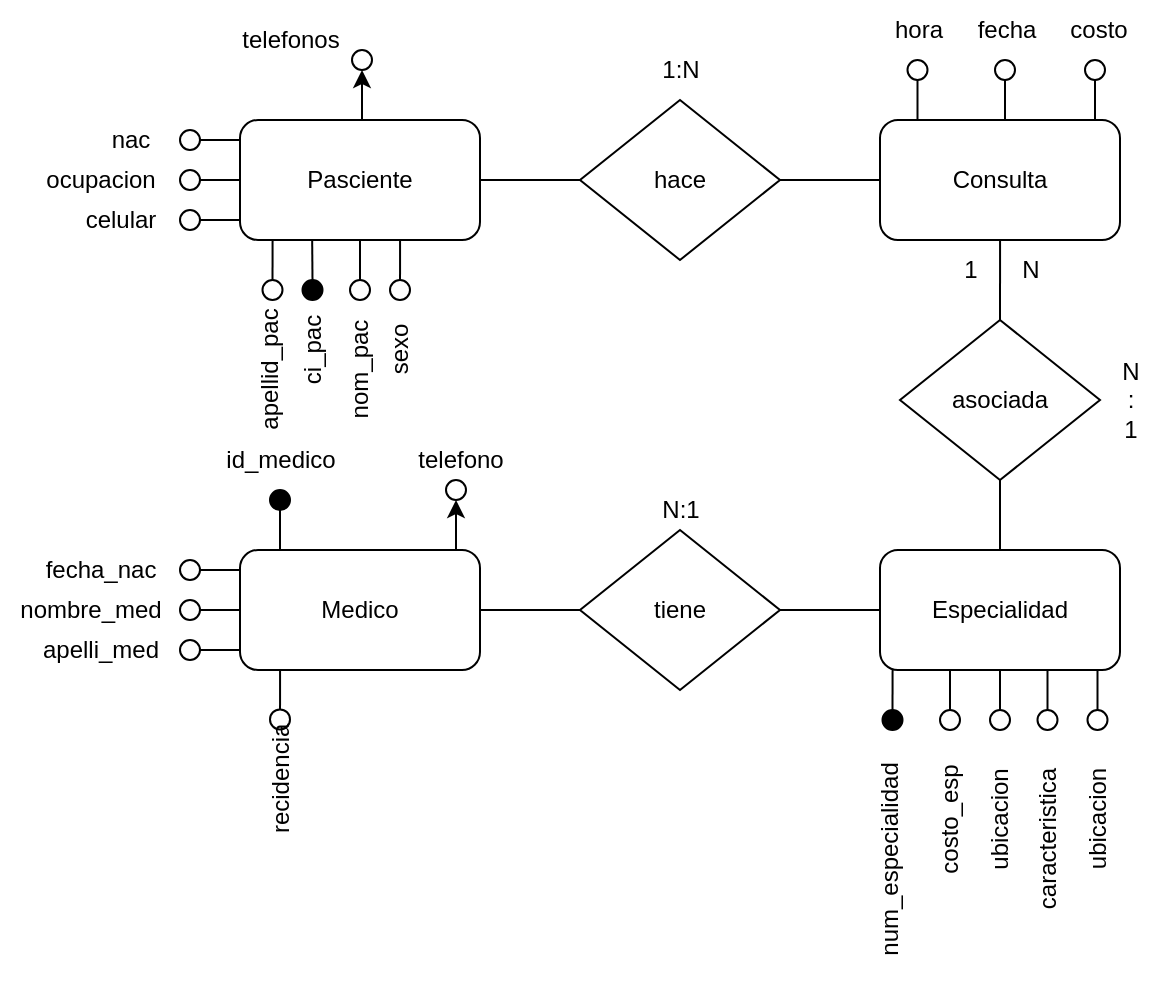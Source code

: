 <mxfile version="21.8.2" type="github">
  <diagram name="Página-1" id="Kss8Y6qTOmSQIYoSBznI">
    <mxGraphModel dx="1098" dy="696" grid="1" gridSize="10" guides="1" tooltips="1" connect="1" arrows="1" fold="1" page="1" pageScale="1" pageWidth="827" pageHeight="1169" math="0" shadow="0">
      <root>
        <mxCell id="0" />
        <mxCell id="1" parent="0" />
        <mxCell id="6Rvpr4Aw8WOLAFPru28n-1" value="hace" style="rhombus;whiteSpace=wrap;html=1;" vertex="1" parent="1">
          <mxGeometry x="330" y="90" width="100" height="80" as="geometry" />
        </mxCell>
        <mxCell id="6Rvpr4Aw8WOLAFPru28n-2" style="edgeStyle=none;rounded=0;orthogonalLoop=1;jettySize=auto;html=1;exitX=1;exitY=0.5;exitDx=0;exitDy=0;entryX=0;entryY=0.5;entryDx=0;entryDy=0;endArrow=none;endFill=0;" edge="1" parent="1" source="6Rvpr4Aw8WOLAFPru28n-4" target="6Rvpr4Aw8WOLAFPru28n-1">
          <mxGeometry relative="1" as="geometry" />
        </mxCell>
        <mxCell id="6Rvpr4Aw8WOLAFPru28n-3" style="edgeStyle=orthogonalEdgeStyle;rounded=0;orthogonalLoop=1;jettySize=auto;html=1;exitX=0.5;exitY=0;exitDx=0;exitDy=0;entryX=0.5;entryY=0;entryDx=0;entryDy=0;" edge="1" parent="1" source="6Rvpr4Aw8WOLAFPru28n-4" target="6Rvpr4Aw8WOLAFPru28n-91">
          <mxGeometry relative="1" as="geometry">
            <mxPoint x="245" y="55" as="targetPoint" />
          </mxGeometry>
        </mxCell>
        <mxCell id="6Rvpr4Aw8WOLAFPru28n-4" value="Pasciente" style="rounded=1;whiteSpace=wrap;html=1;" vertex="1" parent="1">
          <mxGeometry x="160" y="100" width="120" height="60" as="geometry" />
        </mxCell>
        <mxCell id="6Rvpr4Aw8WOLAFPru28n-5" style="edgeStyle=none;rounded=0;orthogonalLoop=1;jettySize=auto;html=1;exitX=0;exitY=0.5;exitDx=0;exitDy=0;entryX=1;entryY=0.5;entryDx=0;entryDy=0;endArrow=none;endFill=0;" edge="1" parent="1" source="6Rvpr4Aw8WOLAFPru28n-6" target="6Rvpr4Aw8WOLAFPru28n-1">
          <mxGeometry relative="1" as="geometry" />
        </mxCell>
        <mxCell id="6Rvpr4Aw8WOLAFPru28n-6" value="Consulta" style="rounded=1;whiteSpace=wrap;html=1;" vertex="1" parent="1">
          <mxGeometry x="480" y="100" width="120" height="60" as="geometry" />
        </mxCell>
        <mxCell id="6Rvpr4Aw8WOLAFPru28n-7" value="1:N" style="text;html=1;align=center;verticalAlign=middle;resizable=0;points=[];autosize=1;strokeColor=none;fillColor=none;" vertex="1" parent="1">
          <mxGeometry x="360" y="60.0" width="40" height="30" as="geometry" />
        </mxCell>
        <mxCell id="6Rvpr4Aw8WOLAFPru28n-12" style="edgeStyle=orthogonalEdgeStyle;rounded=0;orthogonalLoop=1;jettySize=auto;html=1;entryX=0.5;entryY=0;entryDx=0;entryDy=0;endArrow=none;endFill=0;" edge="1" parent="1" source="6Rvpr4Aw8WOLAFPru28n-13" target="6Rvpr4Aw8WOLAFPru28n-15">
          <mxGeometry relative="1" as="geometry" />
        </mxCell>
        <mxCell id="6Rvpr4Aw8WOLAFPru28n-13" value="asociada" style="rhombus;whiteSpace=wrap;html=1;" vertex="1" parent="1">
          <mxGeometry x="490" y="200.0" width="100" height="80" as="geometry" />
        </mxCell>
        <mxCell id="6Rvpr4Aw8WOLAFPru28n-14" style="edgeStyle=orthogonalEdgeStyle;rounded=0;orthogonalLoop=1;jettySize=auto;html=1;entryX=0.5;entryY=0;entryDx=0;entryDy=0;endArrow=none;endFill=0;" edge="1" parent="1" target="6Rvpr4Aw8WOLAFPru28n-13">
          <mxGeometry relative="1" as="geometry">
            <mxPoint x="540.04" y="160.48" as="sourcePoint" />
          </mxGeometry>
        </mxCell>
        <mxCell id="6Rvpr4Aw8WOLAFPru28n-15" value="Especialidad" style="rounded=1;whiteSpace=wrap;html=1;" vertex="1" parent="1">
          <mxGeometry x="480" y="315.0" width="120" height="60" as="geometry" />
        </mxCell>
        <mxCell id="6Rvpr4Aw8WOLAFPru28n-16" value="&lt;div&gt;N&lt;br&gt;&lt;/div&gt;&lt;div&gt;:&lt;/div&gt;&lt;div&gt;1&lt;br&gt;&lt;/div&gt;" style="text;html=1;align=center;verticalAlign=middle;resizable=0;points=[];autosize=1;strokeColor=none;fillColor=none;" vertex="1" parent="1">
          <mxGeometry x="590" y="210.0" width="30" height="60" as="geometry" />
        </mxCell>
        <mxCell id="6Rvpr4Aw8WOLAFPru28n-17" value="N" style="text;html=1;align=center;verticalAlign=middle;resizable=0;points=[];autosize=1;strokeColor=none;fillColor=none;" vertex="1" parent="1">
          <mxGeometry x="540" y="160.0" width="30" height="30" as="geometry" />
        </mxCell>
        <mxCell id="6Rvpr4Aw8WOLAFPru28n-18" value="1" style="text;html=1;align=center;verticalAlign=middle;resizable=0;points=[];autosize=1;strokeColor=none;fillColor=none;" vertex="1" parent="1">
          <mxGeometry x="510" y="160.0" width="30" height="30" as="geometry" />
        </mxCell>
        <mxCell id="6Rvpr4Aw8WOLAFPru28n-21" value="tiene" style="rhombus;whiteSpace=wrap;html=1;" vertex="1" parent="1">
          <mxGeometry x="330" y="305" width="100" height="80" as="geometry" />
        </mxCell>
        <mxCell id="6Rvpr4Aw8WOLAFPru28n-22" style="edgeStyle=none;rounded=0;orthogonalLoop=1;jettySize=auto;html=1;endArrow=none;endFill=0;entryX=0;entryY=0.5;entryDx=0;entryDy=0;" edge="1" parent="1" source="6Rvpr4Aw8WOLAFPru28n-29" target="6Rvpr4Aw8WOLAFPru28n-21">
          <mxGeometry relative="1" as="geometry">
            <mxPoint x="195" y="350" as="sourcePoint" />
            <mxPoint x="240" y="350" as="targetPoint" />
          </mxGeometry>
        </mxCell>
        <mxCell id="6Rvpr4Aw8WOLAFPru28n-23" style="edgeStyle=none;rounded=0;orthogonalLoop=1;jettySize=auto;html=1;entryX=1;entryY=0.5;entryDx=0;entryDy=0;endArrow=none;endFill=0;" edge="1" parent="1" target="6Rvpr4Aw8WOLAFPru28n-21" source="6Rvpr4Aw8WOLAFPru28n-15">
          <mxGeometry relative="1" as="geometry">
            <mxPoint x="480" y="350" as="sourcePoint" />
          </mxGeometry>
        </mxCell>
        <mxCell id="6Rvpr4Aw8WOLAFPru28n-24" value="N:1" style="text;html=1;align=center;verticalAlign=middle;resizable=0;points=[];autosize=1;strokeColor=none;fillColor=none;" vertex="1" parent="1">
          <mxGeometry x="360" y="280" width="40" height="30" as="geometry" />
        </mxCell>
        <mxCell id="6Rvpr4Aw8WOLAFPru28n-29" value="Medico" style="rounded=1;whiteSpace=wrap;html=1;" vertex="1" parent="1">
          <mxGeometry x="160" y="315.0" width="120" height="60" as="geometry" />
        </mxCell>
        <mxCell id="6Rvpr4Aw8WOLAFPru28n-33" style="rounded=0;orthogonalLoop=1;jettySize=auto;html=1;entryX=0.457;entryY=1.007;entryDx=0;entryDy=0;entryPerimeter=0;endArrow=none;endFill=0;" edge="1" parent="1" source="6Rvpr4Aw8WOLAFPru28n-34">
          <mxGeometry relative="1" as="geometry">
            <mxPoint x="196.09" y="160.42" as="targetPoint" />
          </mxGeometry>
        </mxCell>
        <mxCell id="6Rvpr4Aw8WOLAFPru28n-34" value="" style="ellipse;whiteSpace=wrap;html=1;aspect=fixed;fillColor=#000;" vertex="1" parent="1">
          <mxGeometry x="191.25" y="180" width="10" height="10" as="geometry" />
        </mxCell>
        <mxCell id="6Rvpr4Aw8WOLAFPru28n-35" value="ci_pac" style="text;html=1;align=center;verticalAlign=middle;resizable=0;points=[];autosize=1;strokeColor=none;fillColor=none;rotation=-90;" vertex="1" parent="1">
          <mxGeometry x="166.25" y="200" width="60" height="30" as="geometry" />
        </mxCell>
        <mxCell id="6Rvpr4Aw8WOLAFPru28n-36" value="" style="ellipse;whiteSpace=wrap;html=1;aspect=fixed;" vertex="1" parent="1">
          <mxGeometry x="130" y="105" width="10" height="10" as="geometry" />
        </mxCell>
        <mxCell id="6Rvpr4Aw8WOLAFPru28n-37" style="edgeStyle=orthogonalEdgeStyle;rounded=0;orthogonalLoop=1;jettySize=auto;html=1;entryX=-0.008;entryY=0.419;entryDx=0;entryDy=0;entryPerimeter=0;endArrow=none;endFill=0;" edge="1" parent="1" source="6Rvpr4Aw8WOLAFPru28n-38">
          <mxGeometry relative="1" as="geometry">
            <mxPoint x="159" y="130" as="targetPoint" />
          </mxGeometry>
        </mxCell>
        <mxCell id="6Rvpr4Aw8WOLAFPru28n-38" value="" style="ellipse;whiteSpace=wrap;html=1;aspect=fixed;" vertex="1" parent="1">
          <mxGeometry x="130" y="125" width="10" height="10" as="geometry" />
        </mxCell>
        <mxCell id="6Rvpr4Aw8WOLAFPru28n-39" style="edgeStyle=orthogonalEdgeStyle;rounded=0;orthogonalLoop=1;jettySize=auto;html=1;entryX=0;entryY=0.75;entryDx=0;entryDy=0;endArrow=none;endFill=0;" edge="1" parent="1" source="6Rvpr4Aw8WOLAFPru28n-40">
          <mxGeometry relative="1" as="geometry">
            <mxPoint x="160" y="150" as="targetPoint" />
          </mxGeometry>
        </mxCell>
        <mxCell id="6Rvpr4Aw8WOLAFPru28n-40" value="" style="ellipse;whiteSpace=wrap;html=1;aspect=fixed;" vertex="1" parent="1">
          <mxGeometry x="130" y="145" width="10" height="10" as="geometry" />
        </mxCell>
        <mxCell id="6Rvpr4Aw8WOLAFPru28n-41" value="nac" style="text;html=1;align=center;verticalAlign=middle;resizable=0;points=[];autosize=1;strokeColor=none;fillColor=none;" vertex="1" parent="1">
          <mxGeometry x="85" y="95" width="40" height="30" as="geometry" />
        </mxCell>
        <mxCell id="6Rvpr4Aw8WOLAFPru28n-42" value="ocupacion" style="text;html=1;align=center;verticalAlign=middle;resizable=0;points=[];autosize=1;strokeColor=none;fillColor=none;" vertex="1" parent="1">
          <mxGeometry x="50" y="115" width="80" height="30" as="geometry" />
        </mxCell>
        <mxCell id="6Rvpr4Aw8WOLAFPru28n-43" value="celular" style="text;html=1;align=center;verticalAlign=middle;resizable=0;points=[];autosize=1;strokeColor=none;fillColor=none;" vertex="1" parent="1">
          <mxGeometry x="70" y="135" width="60" height="30" as="geometry" />
        </mxCell>
        <mxCell id="6Rvpr4Aw8WOLAFPru28n-44" style="edgeStyle=orthogonalEdgeStyle;rounded=0;orthogonalLoop=1;jettySize=auto;html=1;exitX=0;exitY=0.5;exitDx=0;exitDy=0;entryX=1;entryY=0.085;entryDx=0;entryDy=0;entryPerimeter=0;endArrow=none;endFill=0;" edge="1" parent="1">
          <mxGeometry relative="1" as="geometry">
            <mxPoint x="160" y="110" as="sourcePoint" />
            <mxPoint x="140" y="110" as="targetPoint" />
          </mxGeometry>
        </mxCell>
        <mxCell id="6Rvpr4Aw8WOLAFPru28n-45" style="edgeStyle=orthogonalEdgeStyle;rounded=0;orthogonalLoop=1;jettySize=auto;html=1;entryX=0.125;entryY=1;entryDx=0;entryDy=0;entryPerimeter=0;endArrow=none;endFill=0;" edge="1" parent="1" source="6Rvpr4Aw8WOLAFPru28n-46">
          <mxGeometry relative="1" as="geometry">
            <mxPoint x="176.25" y="160" as="targetPoint" />
          </mxGeometry>
        </mxCell>
        <mxCell id="6Rvpr4Aw8WOLAFPru28n-46" value="" style="ellipse;whiteSpace=wrap;html=1;aspect=fixed;" vertex="1" parent="1">
          <mxGeometry x="171.25" y="180" width="10" height="10" as="geometry" />
        </mxCell>
        <mxCell id="6Rvpr4Aw8WOLAFPru28n-47" value="apellid_pac" style="text;html=1;align=center;verticalAlign=middle;resizable=0;points=[];autosize=1;strokeColor=none;fillColor=none;rotation=-90;" vertex="1" parent="1">
          <mxGeometry x="135" y="210" width="80" height="30" as="geometry" />
        </mxCell>
        <mxCell id="6Rvpr4Aw8WOLAFPru28n-49" style="rounded=0;orthogonalLoop=1;jettySize=auto;html=1;exitX=0.5;exitY=1;exitDx=0;exitDy=0;entryX=0.792;entryY=1.005;entryDx=0;entryDy=0;endArrow=none;endFill=0;entryPerimeter=0;" edge="1" parent="1" source="6Rvpr4Aw8WOLAFPru28n-50">
          <mxGeometry relative="1" as="geometry">
            <mxPoint x="240.04" y="160.3" as="targetPoint" />
          </mxGeometry>
        </mxCell>
        <mxCell id="6Rvpr4Aw8WOLAFPru28n-50" value="" style="ellipse;whiteSpace=wrap;html=1;aspect=fixed;" vertex="1" parent="1">
          <mxGeometry x="235" y="180" width="10" height="10" as="geometry" />
        </mxCell>
        <mxCell id="6Rvpr4Aw8WOLAFPru28n-51" value="&lt;div&gt;sexo&lt;/div&gt;" style="text;html=1;align=center;verticalAlign=middle;resizable=0;points=[];autosize=1;strokeColor=none;fillColor=none;rotation=-90;" vertex="1" parent="1">
          <mxGeometry x="215" y="200" width="50" height="30" as="geometry" />
        </mxCell>
        <mxCell id="6Rvpr4Aw8WOLAFPru28n-52" style="edgeStyle=orthogonalEdgeStyle;rounded=0;orthogonalLoop=1;jettySize=auto;html=1;exitX=0.5;exitY=1;exitDx=0;exitDy=0;entryX=0.5;entryY=0;entryDx=0;entryDy=0;endArrow=none;endFill=0;" edge="1" parent="1" source="6Rvpr4Aw8WOLAFPru28n-53">
          <mxGeometry relative="1" as="geometry">
            <mxPoint x="542.5" y="100" as="targetPoint" />
          </mxGeometry>
        </mxCell>
        <mxCell id="6Rvpr4Aw8WOLAFPru28n-53" value="" style="ellipse;whiteSpace=wrap;html=1;aspect=fixed;" vertex="1" parent="1">
          <mxGeometry x="537.5" y="70" width="10" height="10" as="geometry" />
        </mxCell>
        <mxCell id="6Rvpr4Aw8WOLAFPru28n-54" value="fecha" style="text;html=1;align=center;verticalAlign=middle;resizable=0;points=[];autosize=1;strokeColor=none;fillColor=none;" vertex="1" parent="1">
          <mxGeometry x="517.5" y="40" width="50" height="30" as="geometry" />
        </mxCell>
        <mxCell id="6Rvpr4Aw8WOLAFPru28n-55" style="edgeStyle=orthogonalEdgeStyle;rounded=0;orthogonalLoop=1;jettySize=auto;html=1;exitX=0.5;exitY=1;exitDx=0;exitDy=0;entryX=0.874;entryY=0;entryDx=0;entryDy=0;entryPerimeter=0;endArrow=none;endFill=0;" edge="1" parent="1" source="6Rvpr4Aw8WOLAFPru28n-56">
          <mxGeometry relative="1" as="geometry">
            <mxPoint x="587.5" y="100" as="targetPoint" />
          </mxGeometry>
        </mxCell>
        <mxCell id="6Rvpr4Aw8WOLAFPru28n-56" value="" style="ellipse;whiteSpace=wrap;html=1;aspect=fixed;" vertex="1" parent="1">
          <mxGeometry x="582.5" y="70" width="10" height="10" as="geometry" />
        </mxCell>
        <mxCell id="6Rvpr4Aw8WOLAFPru28n-57" value="costo" style="text;html=1;align=center;verticalAlign=middle;resizable=0;points=[];autosize=1;strokeColor=none;fillColor=none;" vertex="1" parent="1">
          <mxGeometry x="563.75" y="40" width="50" height="30" as="geometry" />
        </mxCell>
        <mxCell id="6Rvpr4Aw8WOLAFPru28n-58" style="rounded=0;orthogonalLoop=1;jettySize=auto;html=1;entryX=0.457;entryY=1.007;entryDx=0;entryDy=0;entryPerimeter=0;endArrow=none;endFill=0;" edge="1" parent="1" source="6Rvpr4Aw8WOLAFPru28n-59">
          <mxGeometry relative="1" as="geometry">
            <mxPoint x="563.75" y="375" as="targetPoint" />
          </mxGeometry>
        </mxCell>
        <mxCell id="6Rvpr4Aw8WOLAFPru28n-59" value="" style="ellipse;whiteSpace=wrap;html=1;aspect=fixed;fillColor=#FFFFFF;" vertex="1" parent="1">
          <mxGeometry x="558.75" y="395" width="10" height="10" as="geometry" />
        </mxCell>
        <mxCell id="6Rvpr4Aw8WOLAFPru28n-60" value="caracteristica" style="text;html=1;align=center;verticalAlign=middle;resizable=0;points=[];autosize=1;strokeColor=none;fillColor=none;rotation=-90;" vertex="1" parent="1">
          <mxGeometry x="518.75" y="445" width="90" height="30" as="geometry" />
        </mxCell>
        <mxCell id="6Rvpr4Aw8WOLAFPru28n-61" style="edgeStyle=orthogonalEdgeStyle;rounded=0;orthogonalLoop=1;jettySize=auto;html=1;entryX=0.125;entryY=1;entryDx=0;entryDy=0;entryPerimeter=0;endArrow=none;endFill=0;" edge="1" parent="1" source="6Rvpr4Aw8WOLAFPru28n-62">
          <mxGeometry relative="1" as="geometry">
            <mxPoint x="540" y="375" as="targetPoint" />
          </mxGeometry>
        </mxCell>
        <mxCell id="6Rvpr4Aw8WOLAFPru28n-62" value="" style="ellipse;whiteSpace=wrap;html=1;aspect=fixed;" vertex="1" parent="1">
          <mxGeometry x="535" y="395" width="10" height="10" as="geometry" />
        </mxCell>
        <mxCell id="6Rvpr4Aw8WOLAFPru28n-63" value="ubicacion" style="text;html=1;align=center;verticalAlign=middle;resizable=0;points=[];autosize=1;strokeColor=none;fillColor=none;rotation=-90;" vertex="1" parent="1">
          <mxGeometry x="505" y="435" width="70" height="30" as="geometry" />
        </mxCell>
        <mxCell id="6Rvpr4Aw8WOLAFPru28n-64" style="rounded=0;orthogonalLoop=1;jettySize=auto;html=1;exitX=0.5;exitY=1;exitDx=0;exitDy=0;entryX=0.792;entryY=1.005;entryDx=0;entryDy=0;endArrow=none;endFill=0;entryPerimeter=0;" edge="1" parent="1" source="6Rvpr4Aw8WOLAFPru28n-65">
          <mxGeometry relative="1" as="geometry">
            <mxPoint x="588.75" y="375" as="targetPoint" />
          </mxGeometry>
        </mxCell>
        <mxCell id="6Rvpr4Aw8WOLAFPru28n-65" value="" style="ellipse;whiteSpace=wrap;html=1;aspect=fixed;" vertex="1" parent="1">
          <mxGeometry x="583.75" y="395" width="10" height="10" as="geometry" />
        </mxCell>
        <mxCell id="6Rvpr4Aw8WOLAFPru28n-66" value="ubicacion" style="text;html=1;align=center;verticalAlign=middle;resizable=0;points=[];autosize=1;strokeColor=none;fillColor=none;rotation=-90;" vertex="1" parent="1">
          <mxGeometry x="553.75" y="435" width="70" height="30" as="geometry" />
        </mxCell>
        <mxCell id="6Rvpr4Aw8WOLAFPru28n-67" style="edgeStyle=orthogonalEdgeStyle;rounded=0;orthogonalLoop=1;jettySize=auto;html=1;entryX=0.125;entryY=1;entryDx=0;entryDy=0;entryPerimeter=0;endArrow=none;endFill=0;" edge="1" parent="1" source="6Rvpr4Aw8WOLAFPru28n-68">
          <mxGeometry relative="1" as="geometry">
            <mxPoint x="515" y="375" as="targetPoint" />
          </mxGeometry>
        </mxCell>
        <mxCell id="6Rvpr4Aw8WOLAFPru28n-68" value="" style="ellipse;whiteSpace=wrap;html=1;aspect=fixed;" vertex="1" parent="1">
          <mxGeometry x="510" y="395" width="10" height="10" as="geometry" />
        </mxCell>
        <mxCell id="6Rvpr4Aw8WOLAFPru28n-69" value="costo_esp" style="text;html=1;align=center;verticalAlign=middle;resizable=0;points=[];autosize=1;strokeColor=none;fillColor=none;rotation=-90;" vertex="1" parent="1">
          <mxGeometry x="475" y="435" width="80" height="30" as="geometry" />
        </mxCell>
        <mxCell id="6Rvpr4Aw8WOLAFPru28n-70" style="edgeStyle=orthogonalEdgeStyle;rounded=0;orthogonalLoop=1;jettySize=auto;html=1;entryX=0.125;entryY=1;entryDx=0;entryDy=0;entryPerimeter=0;endArrow=none;endFill=0;" edge="1" parent="1" source="6Rvpr4Aw8WOLAFPru28n-71">
          <mxGeometry relative="1" as="geometry">
            <mxPoint x="486.25" y="375" as="targetPoint" />
          </mxGeometry>
        </mxCell>
        <mxCell id="6Rvpr4Aw8WOLAFPru28n-71" value="" style="ellipse;whiteSpace=wrap;html=1;aspect=fixed;fillColor=#000000;" vertex="1" parent="1">
          <mxGeometry x="481.25" y="395" width="10" height="10" as="geometry" />
        </mxCell>
        <mxCell id="6Rvpr4Aw8WOLAFPru28n-72" value="&lt;div&gt;num_especialidad&lt;/div&gt;" style="text;html=1;align=center;verticalAlign=middle;resizable=0;points=[];autosize=1;strokeColor=none;fillColor=none;rotation=-90;" vertex="1" parent="1">
          <mxGeometry x="425" y="455" width="120" height="30" as="geometry" />
        </mxCell>
        <mxCell id="6Rvpr4Aw8WOLAFPru28n-73" style="rounded=0;orthogonalLoop=1;jettySize=auto;html=1;exitX=0.5;exitY=1;exitDx=0;exitDy=0;entryX=0.792;entryY=1.005;entryDx=0;entryDy=0;endArrow=none;endFill=0;entryPerimeter=0;" edge="1" parent="1" source="6Rvpr4Aw8WOLAFPru28n-74">
          <mxGeometry relative="1" as="geometry">
            <mxPoint x="220" y="160" as="targetPoint" />
          </mxGeometry>
        </mxCell>
        <mxCell id="6Rvpr4Aw8WOLAFPru28n-74" value="" style="ellipse;whiteSpace=wrap;html=1;aspect=fixed;" vertex="1" parent="1">
          <mxGeometry x="215" y="180" width="10" height="10" as="geometry" />
        </mxCell>
        <mxCell id="6Rvpr4Aw8WOLAFPru28n-75" value="nom_pac" style="text;html=1;align=center;verticalAlign=middle;resizable=0;points=[];autosize=1;strokeColor=none;fillColor=none;rotation=-90;" vertex="1" parent="1">
          <mxGeometry x="185" y="210" width="70" height="30" as="geometry" />
        </mxCell>
        <mxCell id="6Rvpr4Aw8WOLAFPru28n-76" style="edgeStyle=orthogonalEdgeStyle;rounded=0;orthogonalLoop=1;jettySize=auto;html=1;exitX=0.5;exitY=1;exitDx=0;exitDy=0;entryX=0.5;entryY=0;entryDx=0;entryDy=0;endArrow=none;endFill=0;" edge="1" parent="1" source="6Rvpr4Aw8WOLAFPru28n-77">
          <mxGeometry relative="1" as="geometry">
            <mxPoint x="498.75" y="100" as="targetPoint" />
          </mxGeometry>
        </mxCell>
        <mxCell id="6Rvpr4Aw8WOLAFPru28n-77" value="" style="ellipse;whiteSpace=wrap;html=1;aspect=fixed;" vertex="1" parent="1">
          <mxGeometry x="493.75" y="70" width="10" height="10" as="geometry" />
        </mxCell>
        <mxCell id="6Rvpr4Aw8WOLAFPru28n-78" value="hora" style="text;html=1;align=center;verticalAlign=middle;resizable=0;points=[];autosize=1;strokeColor=none;fillColor=none;" vertex="1" parent="1">
          <mxGeometry x="473.75" y="40" width="50" height="30" as="geometry" />
        </mxCell>
        <mxCell id="6Rvpr4Aw8WOLAFPru28n-79" value="" style="ellipse;whiteSpace=wrap;html=1;aspect=fixed;" vertex="1" parent="1">
          <mxGeometry x="130" y="320" width="10" height="10" as="geometry" />
        </mxCell>
        <mxCell id="6Rvpr4Aw8WOLAFPru28n-80" style="edgeStyle=orthogonalEdgeStyle;rounded=0;orthogonalLoop=1;jettySize=auto;html=1;entryX=-0.008;entryY=0.419;entryDx=0;entryDy=0;entryPerimeter=0;endArrow=none;endFill=0;" edge="1" parent="1" source="6Rvpr4Aw8WOLAFPru28n-81">
          <mxGeometry relative="1" as="geometry">
            <mxPoint x="159" y="345" as="targetPoint" />
          </mxGeometry>
        </mxCell>
        <mxCell id="6Rvpr4Aw8WOLAFPru28n-81" value="" style="ellipse;whiteSpace=wrap;html=1;aspect=fixed;" vertex="1" parent="1">
          <mxGeometry x="130" y="340" width="10" height="10" as="geometry" />
        </mxCell>
        <mxCell id="6Rvpr4Aw8WOLAFPru28n-82" style="edgeStyle=orthogonalEdgeStyle;rounded=0;orthogonalLoop=1;jettySize=auto;html=1;entryX=0;entryY=0.75;entryDx=0;entryDy=0;endArrow=none;endFill=0;" edge="1" parent="1" source="6Rvpr4Aw8WOLAFPru28n-83">
          <mxGeometry relative="1" as="geometry">
            <mxPoint x="160" y="365" as="targetPoint" />
          </mxGeometry>
        </mxCell>
        <mxCell id="6Rvpr4Aw8WOLAFPru28n-83" value="" style="ellipse;whiteSpace=wrap;html=1;aspect=fixed;" vertex="1" parent="1">
          <mxGeometry x="130" y="360" width="10" height="10" as="geometry" />
        </mxCell>
        <mxCell id="6Rvpr4Aw8WOLAFPru28n-84" value="fecha_nac" style="text;html=1;align=center;verticalAlign=middle;resizable=0;points=[];autosize=1;strokeColor=none;fillColor=none;" vertex="1" parent="1">
          <mxGeometry x="50" y="310" width="80" height="30" as="geometry" />
        </mxCell>
        <mxCell id="6Rvpr4Aw8WOLAFPru28n-85" value="nombre_med" style="text;html=1;align=center;verticalAlign=middle;resizable=0;points=[];autosize=1;strokeColor=none;fillColor=none;" vertex="1" parent="1">
          <mxGeometry x="40" y="330" width="90" height="30" as="geometry" />
        </mxCell>
        <mxCell id="6Rvpr4Aw8WOLAFPru28n-86" value="apelli_med" style="text;html=1;align=center;verticalAlign=middle;resizable=0;points=[];autosize=1;strokeColor=none;fillColor=none;" vertex="1" parent="1">
          <mxGeometry x="50" y="350" width="80" height="30" as="geometry" />
        </mxCell>
        <mxCell id="6Rvpr4Aw8WOLAFPru28n-87" style="edgeStyle=orthogonalEdgeStyle;rounded=0;orthogonalLoop=1;jettySize=auto;html=1;exitX=0;exitY=0.5;exitDx=0;exitDy=0;entryX=1;entryY=0.085;entryDx=0;entryDy=0;entryPerimeter=0;endArrow=none;endFill=0;" edge="1" parent="1">
          <mxGeometry relative="1" as="geometry">
            <mxPoint x="160" y="325" as="sourcePoint" />
            <mxPoint x="140" y="325" as="targetPoint" />
          </mxGeometry>
        </mxCell>
        <mxCell id="6Rvpr4Aw8WOLAFPru28n-88" style="edgeStyle=orthogonalEdgeStyle;rounded=0;orthogonalLoop=1;jettySize=auto;html=1;exitX=0.5;exitY=1;exitDx=0;exitDy=0;entryX=0.5;entryY=0;entryDx=0;entryDy=0;endArrow=none;endFill=0;" edge="1" parent="1" source="6Rvpr4Aw8WOLAFPru28n-89">
          <mxGeometry relative="1" as="geometry">
            <mxPoint x="180" y="315" as="targetPoint" />
          </mxGeometry>
        </mxCell>
        <mxCell id="6Rvpr4Aw8WOLAFPru28n-89" value="" style="ellipse;whiteSpace=wrap;html=1;aspect=fixed;fillColor=#000000;" vertex="1" parent="1">
          <mxGeometry x="175" y="285" width="10" height="10" as="geometry" />
        </mxCell>
        <mxCell id="6Rvpr4Aw8WOLAFPru28n-90" value="id_medico" style="text;html=1;align=center;verticalAlign=middle;resizable=0;points=[];autosize=1;strokeColor=none;fillColor=none;" vertex="1" parent="1">
          <mxGeometry x="140" y="255" width="80" height="30" as="geometry" />
        </mxCell>
        <mxCell id="6Rvpr4Aw8WOLAFPru28n-91" value="" style="ellipse;whiteSpace=wrap;html=1;aspect=fixed;direction=west;" vertex="1" parent="1">
          <mxGeometry x="216" y="65.0" width="10" height="10" as="geometry" />
        </mxCell>
        <mxCell id="6Rvpr4Aw8WOLAFPru28n-97" value="telefonos" style="text;html=1;align=center;verticalAlign=middle;resizable=0;points=[];autosize=1;strokeColor=none;fillColor=none;" vertex="1" parent="1">
          <mxGeometry x="150" y="45.0" width="70" height="30" as="geometry" />
        </mxCell>
        <mxCell id="6Rvpr4Aw8WOLAFPru28n-99" style="edgeStyle=orthogonalEdgeStyle;rounded=0;orthogonalLoop=1;jettySize=auto;html=1;exitX=0.5;exitY=0;exitDx=0;exitDy=0;entryX=0.5;entryY=0;entryDx=0;entryDy=0;" edge="1" parent="1" target="6Rvpr4Aw8WOLAFPru28n-100">
          <mxGeometry relative="1" as="geometry">
            <mxPoint x="292" y="270" as="targetPoint" />
            <mxPoint x="267" y="315" as="sourcePoint" />
          </mxGeometry>
        </mxCell>
        <mxCell id="6Rvpr4Aw8WOLAFPru28n-100" value="" style="ellipse;whiteSpace=wrap;html=1;aspect=fixed;direction=west;" vertex="1" parent="1">
          <mxGeometry x="263" y="280" width="10" height="10" as="geometry" />
        </mxCell>
        <mxCell id="6Rvpr4Aw8WOLAFPru28n-101" value="telefono" style="text;html=1;align=center;verticalAlign=middle;resizable=0;points=[];autosize=1;strokeColor=none;fillColor=none;" vertex="1" parent="1">
          <mxGeometry x="235" y="255.0" width="70" height="30" as="geometry" />
        </mxCell>
        <mxCell id="6Rvpr4Aw8WOLAFPru28n-102" style="rounded=0;orthogonalLoop=1;jettySize=auto;html=1;exitX=0.5;exitY=1;exitDx=0;exitDy=0;entryX=0.792;entryY=1.005;entryDx=0;entryDy=0;endArrow=none;endFill=0;entryPerimeter=0;" edge="1" source="6Rvpr4Aw8WOLAFPru28n-103" parent="1">
          <mxGeometry relative="1" as="geometry">
            <mxPoint x="180.04" y="375.0" as="targetPoint" />
          </mxGeometry>
        </mxCell>
        <mxCell id="6Rvpr4Aw8WOLAFPru28n-103" value="" style="ellipse;whiteSpace=wrap;html=1;aspect=fixed;" vertex="1" parent="1">
          <mxGeometry x="175" y="394.7" width="10" height="10" as="geometry" />
        </mxCell>
        <mxCell id="6Rvpr4Aw8WOLAFPru28n-104" value="recidencia" style="text;html=1;align=center;verticalAlign=middle;resizable=0;points=[];autosize=1;strokeColor=none;fillColor=none;rotation=-90;" vertex="1" parent="1">
          <mxGeometry x="140" y="414.7" width="80" height="30" as="geometry" />
        </mxCell>
      </root>
    </mxGraphModel>
  </diagram>
</mxfile>
